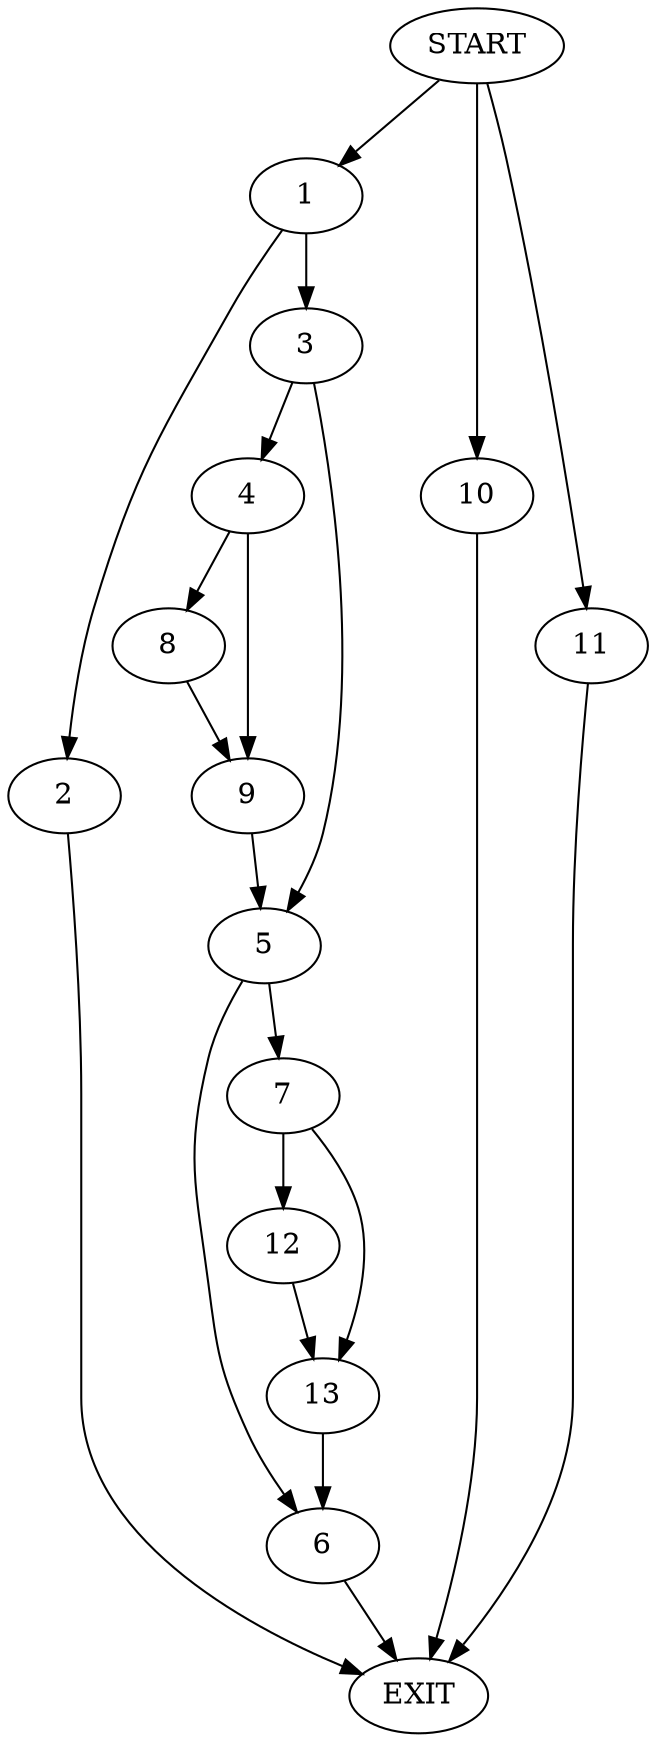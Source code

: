 digraph {
0 [label="START"]
14 [label="EXIT"]
0 -> 1
1 -> 2
1 -> 3
2 -> 14
3 -> 4
3 -> 5
5 -> 6
5 -> 7
4 -> 8
4 -> 9
0 -> 10
10 -> 14
8 -> 9
9 -> 5
0 -> 11
11 -> 14
6 -> 14
7 -> 12
7 -> 13
12 -> 13
13 -> 6
}
